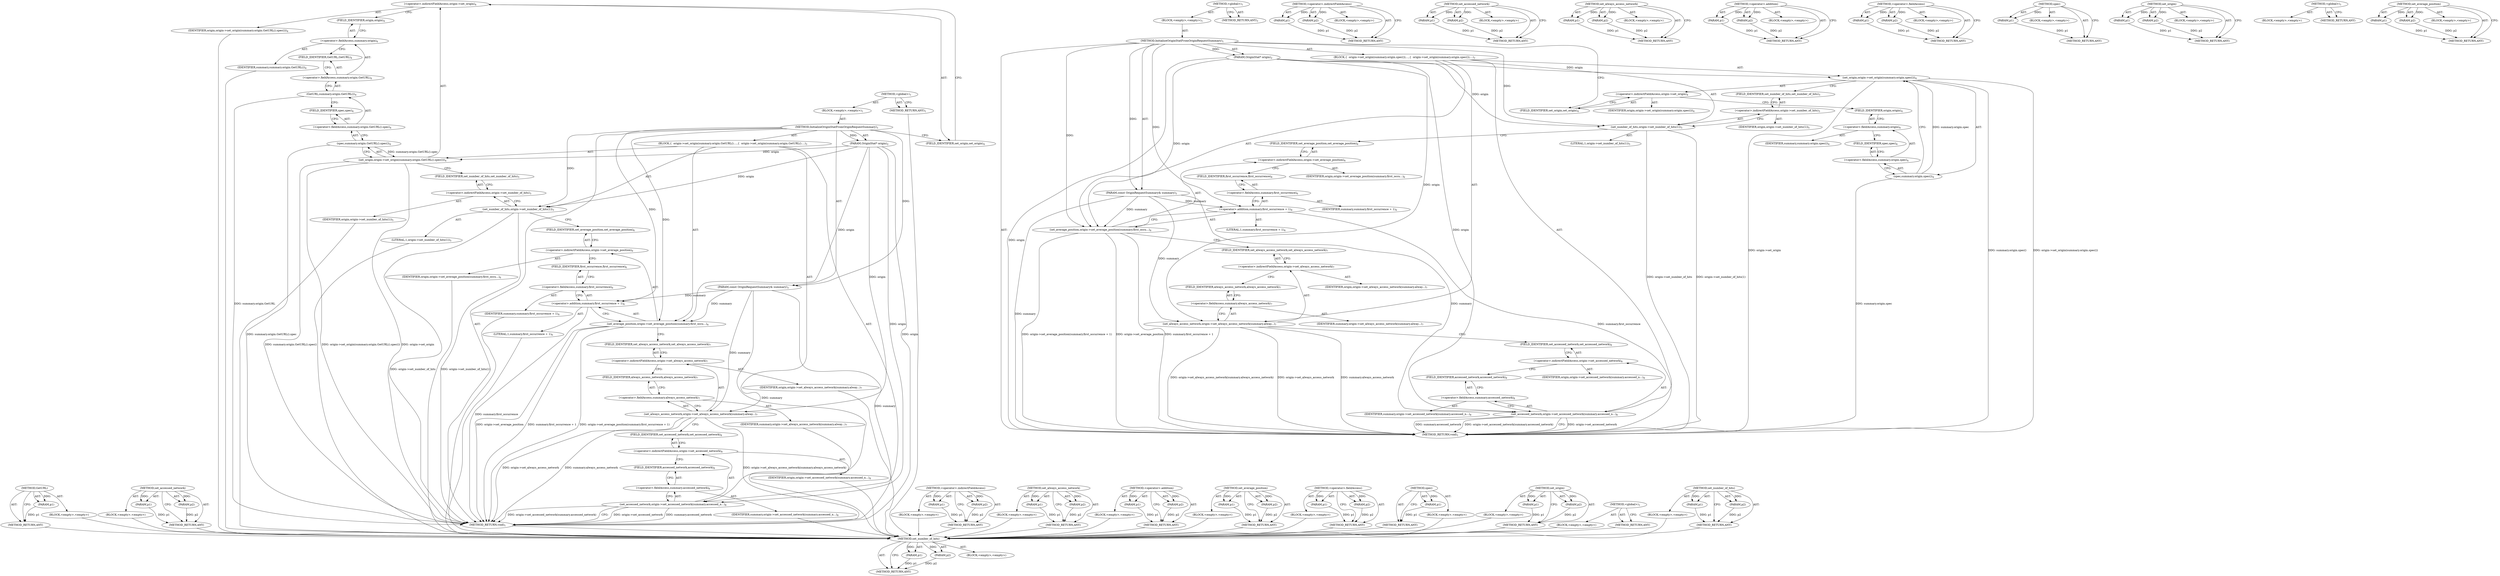 digraph "set_number_of_hits" {
vulnerable_90 [label=<(METHOD,set_number_of_hits)>];
vulnerable_91 [label=<(PARAM,p1)>];
vulnerable_92 [label=<(PARAM,p2)>];
vulnerable_93 [label=<(BLOCK,&lt;empty&gt;,&lt;empty&gt;)>];
vulnerable_94 [label=<(METHOD_RETURN,ANY)>];
vulnerable_6 [label=<(METHOD,&lt;global&gt;)<SUB>1</SUB>>];
vulnerable_7 [label=<(BLOCK,&lt;empty&gt;,&lt;empty&gt;)<SUB>1</SUB>>];
vulnerable_8 [label=<(METHOD,InitializeOriginStatFromOriginRequestSummary)<SUB>1</SUB>>];
vulnerable_9 [label=<(PARAM,OriginStat* origin)<SUB>2</SUB>>];
vulnerable_10 [label=<(PARAM,const OriginRequestSummary&amp; summary)<SUB>3</SUB>>];
vulnerable_11 [label=<(BLOCK,{
  origin-&gt;set_origin(summary.origin.spec());
...,{
  origin-&gt;set_origin(summary.origin.spec());
...)<SUB>3</SUB>>];
vulnerable_12 [label=<(set_origin,origin-&gt;set_origin(summary.origin.spec()))<SUB>4</SUB>>];
vulnerable_13 [label=<(&lt;operator&gt;.indirectFieldAccess,origin-&gt;set_origin)<SUB>4</SUB>>];
vulnerable_14 [label=<(IDENTIFIER,origin,origin-&gt;set_origin(summary.origin.spec()))<SUB>4</SUB>>];
vulnerable_15 [label=<(FIELD_IDENTIFIER,set_origin,set_origin)<SUB>4</SUB>>];
vulnerable_16 [label=<(spec,summary.origin.spec())<SUB>4</SUB>>];
vulnerable_17 [label=<(&lt;operator&gt;.fieldAccess,summary.origin.spec)<SUB>4</SUB>>];
vulnerable_18 [label=<(&lt;operator&gt;.fieldAccess,summary.origin)<SUB>4</SUB>>];
vulnerable_19 [label=<(IDENTIFIER,summary,summary.origin.spec())<SUB>4</SUB>>];
vulnerable_20 [label=<(FIELD_IDENTIFIER,origin,origin)<SUB>4</SUB>>];
vulnerable_21 [label=<(FIELD_IDENTIFIER,spec,spec)<SUB>4</SUB>>];
vulnerable_22 [label=<(set_number_of_hits,origin-&gt;set_number_of_hits(1))<SUB>5</SUB>>];
vulnerable_23 [label=<(&lt;operator&gt;.indirectFieldAccess,origin-&gt;set_number_of_hits)<SUB>5</SUB>>];
vulnerable_24 [label=<(IDENTIFIER,origin,origin-&gt;set_number_of_hits(1))<SUB>5</SUB>>];
vulnerable_25 [label=<(FIELD_IDENTIFIER,set_number_of_hits,set_number_of_hits)<SUB>5</SUB>>];
vulnerable_26 [label=<(LITERAL,1,origin-&gt;set_number_of_hits(1))<SUB>5</SUB>>];
vulnerable_27 [label=<(set_average_position,origin-&gt;set_average_position(summary.first_occu...)<SUB>6</SUB>>];
vulnerable_28 [label=<(&lt;operator&gt;.indirectFieldAccess,origin-&gt;set_average_position)<SUB>6</SUB>>];
vulnerable_29 [label=<(IDENTIFIER,origin,origin-&gt;set_average_position(summary.first_occu...)<SUB>6</SUB>>];
vulnerable_30 [label=<(FIELD_IDENTIFIER,set_average_position,set_average_position)<SUB>6</SUB>>];
vulnerable_31 [label=<(&lt;operator&gt;.addition,summary.first_occurrence + 1)<SUB>6</SUB>>];
vulnerable_32 [label=<(&lt;operator&gt;.fieldAccess,summary.first_occurrence)<SUB>6</SUB>>];
vulnerable_33 [label=<(IDENTIFIER,summary,summary.first_occurrence + 1)<SUB>6</SUB>>];
vulnerable_34 [label=<(FIELD_IDENTIFIER,first_occurrence,first_occurrence)<SUB>6</SUB>>];
vulnerable_35 [label=<(LITERAL,1,summary.first_occurrence + 1)<SUB>6</SUB>>];
vulnerable_36 [label=<(set_always_access_network,origin-&gt;set_always_access_network(summary.alway...)<SUB>7</SUB>>];
vulnerable_37 [label=<(&lt;operator&gt;.indirectFieldAccess,origin-&gt;set_always_access_network)<SUB>7</SUB>>];
vulnerable_38 [label=<(IDENTIFIER,origin,origin-&gt;set_always_access_network(summary.alway...)<SUB>7</SUB>>];
vulnerable_39 [label=<(FIELD_IDENTIFIER,set_always_access_network,set_always_access_network)<SUB>7</SUB>>];
vulnerable_40 [label=<(&lt;operator&gt;.fieldAccess,summary.always_access_network)<SUB>7</SUB>>];
vulnerable_41 [label=<(IDENTIFIER,summary,origin-&gt;set_always_access_network(summary.alway...)<SUB>7</SUB>>];
vulnerable_42 [label=<(FIELD_IDENTIFIER,always_access_network,always_access_network)<SUB>7</SUB>>];
vulnerable_43 [label=<(set_accessed_network,origin-&gt;set_accessed_network(summary.accessed_n...)<SUB>8</SUB>>];
vulnerable_44 [label=<(&lt;operator&gt;.indirectFieldAccess,origin-&gt;set_accessed_network)<SUB>8</SUB>>];
vulnerable_45 [label=<(IDENTIFIER,origin,origin-&gt;set_accessed_network(summary.accessed_n...)<SUB>8</SUB>>];
vulnerable_46 [label=<(FIELD_IDENTIFIER,set_accessed_network,set_accessed_network)<SUB>8</SUB>>];
vulnerable_47 [label=<(&lt;operator&gt;.fieldAccess,summary.accessed_network)<SUB>8</SUB>>];
vulnerable_48 [label=<(IDENTIFIER,summary,origin-&gt;set_accessed_network(summary.accessed_n...)<SUB>8</SUB>>];
vulnerable_49 [label=<(FIELD_IDENTIFIER,accessed_network,accessed_network)<SUB>8</SUB>>];
vulnerable_50 [label=<(METHOD_RETURN,void)<SUB>1</SUB>>];
vulnerable_52 [label=<(METHOD_RETURN,ANY)<SUB>1</SUB>>];
vulnerable_76 [label=<(METHOD,&lt;operator&gt;.indirectFieldAccess)>];
vulnerable_77 [label=<(PARAM,p1)>];
vulnerable_78 [label=<(PARAM,p2)>];
vulnerable_79 [label=<(BLOCK,&lt;empty&gt;,&lt;empty&gt;)>];
vulnerable_80 [label=<(METHOD_RETURN,ANY)>];
vulnerable_110 [label=<(METHOD,set_accessed_network)>];
vulnerable_111 [label=<(PARAM,p1)>];
vulnerable_112 [label=<(PARAM,p2)>];
vulnerable_113 [label=<(BLOCK,&lt;empty&gt;,&lt;empty&gt;)>];
vulnerable_114 [label=<(METHOD_RETURN,ANY)>];
vulnerable_105 [label=<(METHOD,set_always_access_network)>];
vulnerable_106 [label=<(PARAM,p1)>];
vulnerable_107 [label=<(PARAM,p2)>];
vulnerable_108 [label=<(BLOCK,&lt;empty&gt;,&lt;empty&gt;)>];
vulnerable_109 [label=<(METHOD_RETURN,ANY)>];
vulnerable_100 [label=<(METHOD,&lt;operator&gt;.addition)>];
vulnerable_101 [label=<(PARAM,p1)>];
vulnerable_102 [label=<(PARAM,p2)>];
vulnerable_103 [label=<(BLOCK,&lt;empty&gt;,&lt;empty&gt;)>];
vulnerable_104 [label=<(METHOD_RETURN,ANY)>];
vulnerable_85 [label=<(METHOD,&lt;operator&gt;.fieldAccess)>];
vulnerable_86 [label=<(PARAM,p1)>];
vulnerable_87 [label=<(PARAM,p2)>];
vulnerable_88 [label=<(BLOCK,&lt;empty&gt;,&lt;empty&gt;)>];
vulnerable_89 [label=<(METHOD_RETURN,ANY)>];
vulnerable_81 [label=<(METHOD,spec)>];
vulnerable_82 [label=<(PARAM,p1)>];
vulnerable_83 [label=<(BLOCK,&lt;empty&gt;,&lt;empty&gt;)>];
vulnerable_84 [label=<(METHOD_RETURN,ANY)>];
vulnerable_71 [label=<(METHOD,set_origin)>];
vulnerable_72 [label=<(PARAM,p1)>];
vulnerable_73 [label=<(PARAM,p2)>];
vulnerable_74 [label=<(BLOCK,&lt;empty&gt;,&lt;empty&gt;)>];
vulnerable_75 [label=<(METHOD_RETURN,ANY)>];
vulnerable_65 [label=<(METHOD,&lt;global&gt;)<SUB>1</SUB>>];
vulnerable_66 [label=<(BLOCK,&lt;empty&gt;,&lt;empty&gt;)>];
vulnerable_67 [label=<(METHOD_RETURN,ANY)>];
vulnerable_95 [label=<(METHOD,set_average_position)>];
vulnerable_96 [label=<(PARAM,p1)>];
vulnerable_97 [label=<(PARAM,p2)>];
vulnerable_98 [label=<(BLOCK,&lt;empty&gt;,&lt;empty&gt;)>];
vulnerable_99 [label=<(METHOD_RETURN,ANY)>];
fixed_93 [label=<(METHOD,GetURL)>];
fixed_94 [label=<(PARAM,p1)>];
fixed_95 [label=<(BLOCK,&lt;empty&gt;,&lt;empty&gt;)>];
fixed_96 [label=<(METHOD_RETURN,ANY)>];
fixed_117 [label=<(METHOD,set_accessed_network)>];
fixed_118 [label=<(PARAM,p1)>];
fixed_119 [label=<(PARAM,p2)>];
fixed_120 [label=<(BLOCK,&lt;empty&gt;,&lt;empty&gt;)>];
fixed_121 [label=<(METHOD_RETURN,ANY)>];
fixed_6 [label=<(METHOD,&lt;global&gt;)<SUB>1</SUB>>];
fixed_7 [label=<(BLOCK,&lt;empty&gt;,&lt;empty&gt;)<SUB>1</SUB>>];
fixed_8 [label=<(METHOD,InitializeOriginStatFromOriginRequestSummary)<SUB>1</SUB>>];
fixed_9 [label=<(PARAM,OriginStat* origin)<SUB>2</SUB>>];
fixed_10 [label=<(PARAM,const OriginRequestSummary&amp; summary)<SUB>3</SUB>>];
fixed_11 [label=<(BLOCK,{
  origin-&gt;set_origin(summary.origin.GetURL()....,{
  origin-&gt;set_origin(summary.origin.GetURL()....)<SUB>3</SUB>>];
fixed_12 [label=<(set_origin,origin-&gt;set_origin(summary.origin.GetURL().spec()))<SUB>4</SUB>>];
fixed_13 [label=<(&lt;operator&gt;.indirectFieldAccess,origin-&gt;set_origin)<SUB>4</SUB>>];
fixed_14 [label=<(IDENTIFIER,origin,origin-&gt;set_origin(summary.origin.GetURL().spec()))<SUB>4</SUB>>];
fixed_15 [label=<(FIELD_IDENTIFIER,set_origin,set_origin)<SUB>4</SUB>>];
fixed_16 [label=<(spec,summary.origin.GetURL().spec())<SUB>4</SUB>>];
fixed_17 [label=<(&lt;operator&gt;.fieldAccess,summary.origin.GetURL().spec)<SUB>4</SUB>>];
fixed_18 [label=<(GetURL,summary.origin.GetURL())<SUB>4</SUB>>];
fixed_19 [label=<(&lt;operator&gt;.fieldAccess,summary.origin.GetURL)<SUB>4</SUB>>];
fixed_20 [label=<(&lt;operator&gt;.fieldAccess,summary.origin)<SUB>4</SUB>>];
fixed_21 [label=<(IDENTIFIER,summary,summary.origin.GetURL())<SUB>4</SUB>>];
fixed_22 [label=<(FIELD_IDENTIFIER,origin,origin)<SUB>4</SUB>>];
fixed_23 [label=<(FIELD_IDENTIFIER,GetURL,GetURL)<SUB>4</SUB>>];
fixed_24 [label=<(FIELD_IDENTIFIER,spec,spec)<SUB>4</SUB>>];
fixed_25 [label=<(set_number_of_hits,origin-&gt;set_number_of_hits(1))<SUB>5</SUB>>];
fixed_26 [label=<(&lt;operator&gt;.indirectFieldAccess,origin-&gt;set_number_of_hits)<SUB>5</SUB>>];
fixed_27 [label=<(IDENTIFIER,origin,origin-&gt;set_number_of_hits(1))<SUB>5</SUB>>];
fixed_28 [label=<(FIELD_IDENTIFIER,set_number_of_hits,set_number_of_hits)<SUB>5</SUB>>];
fixed_29 [label=<(LITERAL,1,origin-&gt;set_number_of_hits(1))<SUB>5</SUB>>];
fixed_30 [label=<(set_average_position,origin-&gt;set_average_position(summary.first_occu...)<SUB>6</SUB>>];
fixed_31 [label=<(&lt;operator&gt;.indirectFieldAccess,origin-&gt;set_average_position)<SUB>6</SUB>>];
fixed_32 [label=<(IDENTIFIER,origin,origin-&gt;set_average_position(summary.first_occu...)<SUB>6</SUB>>];
fixed_33 [label=<(FIELD_IDENTIFIER,set_average_position,set_average_position)<SUB>6</SUB>>];
fixed_34 [label=<(&lt;operator&gt;.addition,summary.first_occurrence + 1)<SUB>6</SUB>>];
fixed_35 [label=<(&lt;operator&gt;.fieldAccess,summary.first_occurrence)<SUB>6</SUB>>];
fixed_36 [label=<(IDENTIFIER,summary,summary.first_occurrence + 1)<SUB>6</SUB>>];
fixed_37 [label=<(FIELD_IDENTIFIER,first_occurrence,first_occurrence)<SUB>6</SUB>>];
fixed_38 [label=<(LITERAL,1,summary.first_occurrence + 1)<SUB>6</SUB>>];
fixed_39 [label=<(set_always_access_network,origin-&gt;set_always_access_network(summary.alway...)<SUB>7</SUB>>];
fixed_40 [label=<(&lt;operator&gt;.indirectFieldAccess,origin-&gt;set_always_access_network)<SUB>7</SUB>>];
fixed_41 [label=<(IDENTIFIER,origin,origin-&gt;set_always_access_network(summary.alway...)<SUB>7</SUB>>];
fixed_42 [label=<(FIELD_IDENTIFIER,set_always_access_network,set_always_access_network)<SUB>7</SUB>>];
fixed_43 [label=<(&lt;operator&gt;.fieldAccess,summary.always_access_network)<SUB>7</SUB>>];
fixed_44 [label=<(IDENTIFIER,summary,origin-&gt;set_always_access_network(summary.alway...)<SUB>7</SUB>>];
fixed_45 [label=<(FIELD_IDENTIFIER,always_access_network,always_access_network)<SUB>7</SUB>>];
fixed_46 [label=<(set_accessed_network,origin-&gt;set_accessed_network(summary.accessed_n...)<SUB>8</SUB>>];
fixed_47 [label=<(&lt;operator&gt;.indirectFieldAccess,origin-&gt;set_accessed_network)<SUB>8</SUB>>];
fixed_48 [label=<(IDENTIFIER,origin,origin-&gt;set_accessed_network(summary.accessed_n...)<SUB>8</SUB>>];
fixed_49 [label=<(FIELD_IDENTIFIER,set_accessed_network,set_accessed_network)<SUB>8</SUB>>];
fixed_50 [label=<(&lt;operator&gt;.fieldAccess,summary.accessed_network)<SUB>8</SUB>>];
fixed_51 [label=<(IDENTIFIER,summary,origin-&gt;set_accessed_network(summary.accessed_n...)<SUB>8</SUB>>];
fixed_52 [label=<(FIELD_IDENTIFIER,accessed_network,accessed_network)<SUB>8</SUB>>];
fixed_53 [label=<(METHOD_RETURN,void)<SUB>1</SUB>>];
fixed_55 [label=<(METHOD_RETURN,ANY)<SUB>1</SUB>>];
fixed_79 [label=<(METHOD,&lt;operator&gt;.indirectFieldAccess)>];
fixed_80 [label=<(PARAM,p1)>];
fixed_81 [label=<(PARAM,p2)>];
fixed_82 [label=<(BLOCK,&lt;empty&gt;,&lt;empty&gt;)>];
fixed_83 [label=<(METHOD_RETURN,ANY)>];
fixed_112 [label=<(METHOD,set_always_access_network)>];
fixed_113 [label=<(PARAM,p1)>];
fixed_114 [label=<(PARAM,p2)>];
fixed_115 [label=<(BLOCK,&lt;empty&gt;,&lt;empty&gt;)>];
fixed_116 [label=<(METHOD_RETURN,ANY)>];
fixed_107 [label=<(METHOD,&lt;operator&gt;.addition)>];
fixed_108 [label=<(PARAM,p1)>];
fixed_109 [label=<(PARAM,p2)>];
fixed_110 [label=<(BLOCK,&lt;empty&gt;,&lt;empty&gt;)>];
fixed_111 [label=<(METHOD_RETURN,ANY)>];
fixed_102 [label=<(METHOD,set_average_position)>];
fixed_103 [label=<(PARAM,p1)>];
fixed_104 [label=<(PARAM,p2)>];
fixed_105 [label=<(BLOCK,&lt;empty&gt;,&lt;empty&gt;)>];
fixed_106 [label=<(METHOD_RETURN,ANY)>];
fixed_88 [label=<(METHOD,&lt;operator&gt;.fieldAccess)>];
fixed_89 [label=<(PARAM,p1)>];
fixed_90 [label=<(PARAM,p2)>];
fixed_91 [label=<(BLOCK,&lt;empty&gt;,&lt;empty&gt;)>];
fixed_92 [label=<(METHOD_RETURN,ANY)>];
fixed_84 [label=<(METHOD,spec)>];
fixed_85 [label=<(PARAM,p1)>];
fixed_86 [label=<(BLOCK,&lt;empty&gt;,&lt;empty&gt;)>];
fixed_87 [label=<(METHOD_RETURN,ANY)>];
fixed_74 [label=<(METHOD,set_origin)>];
fixed_75 [label=<(PARAM,p1)>];
fixed_76 [label=<(PARAM,p2)>];
fixed_77 [label=<(BLOCK,&lt;empty&gt;,&lt;empty&gt;)>];
fixed_78 [label=<(METHOD_RETURN,ANY)>];
fixed_68 [label=<(METHOD,&lt;global&gt;)<SUB>1</SUB>>];
fixed_69 [label=<(BLOCK,&lt;empty&gt;,&lt;empty&gt;)>];
fixed_70 [label=<(METHOD_RETURN,ANY)>];
fixed_97 [label=<(METHOD,set_number_of_hits)>];
fixed_98 [label=<(PARAM,p1)>];
fixed_99 [label=<(PARAM,p2)>];
fixed_100 [label=<(BLOCK,&lt;empty&gt;,&lt;empty&gt;)>];
fixed_101 [label=<(METHOD_RETURN,ANY)>];
vulnerable_90 -> vulnerable_91  [key=0, label="AST: "];
vulnerable_90 -> vulnerable_91  [key=1, label="DDG: "];
vulnerable_90 -> vulnerable_93  [key=0, label="AST: "];
vulnerable_90 -> vulnerable_92  [key=0, label="AST: "];
vulnerable_90 -> vulnerable_92  [key=1, label="DDG: "];
vulnerable_90 -> vulnerable_94  [key=0, label="AST: "];
vulnerable_90 -> vulnerable_94  [key=1, label="CFG: "];
vulnerable_91 -> vulnerable_94  [key=0, label="DDG: p1"];
vulnerable_92 -> vulnerable_94  [key=0, label="DDG: p2"];
vulnerable_6 -> vulnerable_7  [key=0, label="AST: "];
vulnerable_6 -> vulnerable_52  [key=0, label="AST: "];
vulnerable_6 -> vulnerable_52  [key=1, label="CFG: "];
vulnerable_7 -> vulnerable_8  [key=0, label="AST: "];
vulnerable_8 -> vulnerable_9  [key=0, label="AST: "];
vulnerable_8 -> vulnerable_9  [key=1, label="DDG: "];
vulnerable_8 -> vulnerable_10  [key=0, label="AST: "];
vulnerable_8 -> vulnerable_10  [key=1, label="DDG: "];
vulnerable_8 -> vulnerable_11  [key=0, label="AST: "];
vulnerable_8 -> vulnerable_50  [key=0, label="AST: "];
vulnerable_8 -> vulnerable_15  [key=0, label="CFG: "];
vulnerable_8 -> vulnerable_22  [key=0, label="DDG: "];
vulnerable_8 -> vulnerable_27  [key=0, label="DDG: "];
vulnerable_8 -> vulnerable_31  [key=0, label="DDG: "];
vulnerable_9 -> vulnerable_50  [key=0, label="DDG: origin"];
vulnerable_9 -> vulnerable_12  [key=0, label="DDG: origin"];
vulnerable_9 -> vulnerable_22  [key=0, label="DDG: origin"];
vulnerable_9 -> vulnerable_27  [key=0, label="DDG: origin"];
vulnerable_9 -> vulnerable_36  [key=0, label="DDG: origin"];
vulnerable_9 -> vulnerable_43  [key=0, label="DDG: origin"];
vulnerable_10 -> vulnerable_50  [key=0, label="DDG: summary"];
vulnerable_10 -> vulnerable_27  [key=0, label="DDG: summary"];
vulnerable_10 -> vulnerable_36  [key=0, label="DDG: summary"];
vulnerable_10 -> vulnerable_43  [key=0, label="DDG: summary"];
vulnerable_10 -> vulnerable_31  [key=0, label="DDG: summary"];
vulnerable_11 -> vulnerable_12  [key=0, label="AST: "];
vulnerable_11 -> vulnerable_22  [key=0, label="AST: "];
vulnerable_11 -> vulnerable_27  [key=0, label="AST: "];
vulnerable_11 -> vulnerable_36  [key=0, label="AST: "];
vulnerable_11 -> vulnerable_43  [key=0, label="AST: "];
vulnerable_12 -> vulnerable_13  [key=0, label="AST: "];
vulnerable_12 -> vulnerable_16  [key=0, label="AST: "];
vulnerable_12 -> vulnerable_25  [key=0, label="CFG: "];
vulnerable_12 -> vulnerable_50  [key=0, label="DDG: origin-&gt;set_origin"];
vulnerable_12 -> vulnerable_50  [key=1, label="DDG: summary.origin.spec()"];
vulnerable_12 -> vulnerable_50  [key=2, label="DDG: origin-&gt;set_origin(summary.origin.spec())"];
vulnerable_13 -> vulnerable_14  [key=0, label="AST: "];
vulnerable_13 -> vulnerable_15  [key=0, label="AST: "];
vulnerable_13 -> vulnerable_20  [key=0, label="CFG: "];
vulnerable_15 -> vulnerable_13  [key=0, label="CFG: "];
vulnerable_16 -> vulnerable_17  [key=0, label="AST: "];
vulnerable_16 -> vulnerable_12  [key=0, label="CFG: "];
vulnerable_16 -> vulnerable_12  [key=1, label="DDG: summary.origin.spec"];
vulnerable_16 -> vulnerable_50  [key=0, label="DDG: summary.origin.spec"];
vulnerable_17 -> vulnerable_18  [key=0, label="AST: "];
vulnerable_17 -> vulnerable_21  [key=0, label="AST: "];
vulnerable_17 -> vulnerable_16  [key=0, label="CFG: "];
vulnerable_18 -> vulnerable_19  [key=0, label="AST: "];
vulnerable_18 -> vulnerable_20  [key=0, label="AST: "];
vulnerable_18 -> vulnerable_21  [key=0, label="CFG: "];
vulnerable_20 -> vulnerable_18  [key=0, label="CFG: "];
vulnerable_21 -> vulnerable_17  [key=0, label="CFG: "];
vulnerable_22 -> vulnerable_23  [key=0, label="AST: "];
vulnerable_22 -> vulnerable_26  [key=0, label="AST: "];
vulnerable_22 -> vulnerable_30  [key=0, label="CFG: "];
vulnerable_22 -> vulnerable_50  [key=0, label="DDG: origin-&gt;set_number_of_hits"];
vulnerable_22 -> vulnerable_50  [key=1, label="DDG: origin-&gt;set_number_of_hits(1)"];
vulnerable_23 -> vulnerable_24  [key=0, label="AST: "];
vulnerable_23 -> vulnerable_25  [key=0, label="AST: "];
vulnerable_23 -> vulnerable_22  [key=0, label="CFG: "];
vulnerable_25 -> vulnerable_23  [key=0, label="CFG: "];
vulnerable_27 -> vulnerable_28  [key=0, label="AST: "];
vulnerable_27 -> vulnerable_31  [key=0, label="AST: "];
vulnerable_27 -> vulnerable_39  [key=0, label="CFG: "];
vulnerable_27 -> vulnerable_50  [key=0, label="DDG: origin-&gt;set_average_position"];
vulnerable_27 -> vulnerable_50  [key=1, label="DDG: summary.first_occurrence + 1"];
vulnerable_27 -> vulnerable_50  [key=2, label="DDG: origin-&gt;set_average_position(summary.first_occurrence + 1)"];
vulnerable_28 -> vulnerable_29  [key=0, label="AST: "];
vulnerable_28 -> vulnerable_30  [key=0, label="AST: "];
vulnerable_28 -> vulnerable_34  [key=0, label="CFG: "];
vulnerable_30 -> vulnerable_28  [key=0, label="CFG: "];
vulnerable_31 -> vulnerable_32  [key=0, label="AST: "];
vulnerable_31 -> vulnerable_35  [key=0, label="AST: "];
vulnerable_31 -> vulnerable_27  [key=0, label="CFG: "];
vulnerable_31 -> vulnerable_50  [key=0, label="DDG: summary.first_occurrence"];
vulnerable_32 -> vulnerable_33  [key=0, label="AST: "];
vulnerable_32 -> vulnerable_34  [key=0, label="AST: "];
vulnerable_32 -> vulnerable_31  [key=0, label="CFG: "];
vulnerable_34 -> vulnerable_32  [key=0, label="CFG: "];
vulnerable_36 -> vulnerable_37  [key=0, label="AST: "];
vulnerable_36 -> vulnerable_40  [key=0, label="AST: "];
vulnerable_36 -> vulnerable_46  [key=0, label="CFG: "];
vulnerable_36 -> vulnerable_50  [key=0, label="DDG: origin-&gt;set_always_access_network"];
vulnerable_36 -> vulnerable_50  [key=1, label="DDG: summary.always_access_network"];
vulnerable_36 -> vulnerable_50  [key=2, label="DDG: origin-&gt;set_always_access_network(summary.always_access_network)"];
vulnerable_37 -> vulnerable_38  [key=0, label="AST: "];
vulnerable_37 -> vulnerable_39  [key=0, label="AST: "];
vulnerable_37 -> vulnerable_42  [key=0, label="CFG: "];
vulnerable_39 -> vulnerable_37  [key=0, label="CFG: "];
vulnerable_40 -> vulnerable_41  [key=0, label="AST: "];
vulnerable_40 -> vulnerable_42  [key=0, label="AST: "];
vulnerable_40 -> vulnerable_36  [key=0, label="CFG: "];
vulnerable_42 -> vulnerable_40  [key=0, label="CFG: "];
vulnerable_43 -> vulnerable_44  [key=0, label="AST: "];
vulnerable_43 -> vulnerable_47  [key=0, label="AST: "];
vulnerable_43 -> vulnerable_50  [key=0, label="CFG: "];
vulnerable_43 -> vulnerable_50  [key=1, label="DDG: origin-&gt;set_accessed_network"];
vulnerable_43 -> vulnerable_50  [key=2, label="DDG: summary.accessed_network"];
vulnerable_43 -> vulnerable_50  [key=3, label="DDG: origin-&gt;set_accessed_network(summary.accessed_network)"];
vulnerable_44 -> vulnerable_45  [key=0, label="AST: "];
vulnerable_44 -> vulnerable_46  [key=0, label="AST: "];
vulnerable_44 -> vulnerable_49  [key=0, label="CFG: "];
vulnerable_46 -> vulnerable_44  [key=0, label="CFG: "];
vulnerable_47 -> vulnerable_48  [key=0, label="AST: "];
vulnerable_47 -> vulnerable_49  [key=0, label="AST: "];
vulnerable_47 -> vulnerable_43  [key=0, label="CFG: "];
vulnerable_49 -> vulnerable_47  [key=0, label="CFG: "];
vulnerable_76 -> vulnerable_77  [key=0, label="AST: "];
vulnerable_76 -> vulnerable_77  [key=1, label="DDG: "];
vulnerable_76 -> vulnerable_79  [key=0, label="AST: "];
vulnerable_76 -> vulnerable_78  [key=0, label="AST: "];
vulnerable_76 -> vulnerable_78  [key=1, label="DDG: "];
vulnerable_76 -> vulnerable_80  [key=0, label="AST: "];
vulnerable_76 -> vulnerable_80  [key=1, label="CFG: "];
vulnerable_77 -> vulnerable_80  [key=0, label="DDG: p1"];
vulnerable_78 -> vulnerable_80  [key=0, label="DDG: p2"];
vulnerable_110 -> vulnerable_111  [key=0, label="AST: "];
vulnerable_110 -> vulnerable_111  [key=1, label="DDG: "];
vulnerable_110 -> vulnerable_113  [key=0, label="AST: "];
vulnerable_110 -> vulnerable_112  [key=0, label="AST: "];
vulnerable_110 -> vulnerable_112  [key=1, label="DDG: "];
vulnerable_110 -> vulnerable_114  [key=0, label="AST: "];
vulnerable_110 -> vulnerable_114  [key=1, label="CFG: "];
vulnerable_111 -> vulnerable_114  [key=0, label="DDG: p1"];
vulnerable_112 -> vulnerable_114  [key=0, label="DDG: p2"];
vulnerable_105 -> vulnerable_106  [key=0, label="AST: "];
vulnerable_105 -> vulnerable_106  [key=1, label="DDG: "];
vulnerable_105 -> vulnerable_108  [key=0, label="AST: "];
vulnerable_105 -> vulnerable_107  [key=0, label="AST: "];
vulnerable_105 -> vulnerable_107  [key=1, label="DDG: "];
vulnerable_105 -> vulnerable_109  [key=0, label="AST: "];
vulnerable_105 -> vulnerable_109  [key=1, label="CFG: "];
vulnerable_106 -> vulnerable_109  [key=0, label="DDG: p1"];
vulnerable_107 -> vulnerable_109  [key=0, label="DDG: p2"];
vulnerable_100 -> vulnerable_101  [key=0, label="AST: "];
vulnerable_100 -> vulnerable_101  [key=1, label="DDG: "];
vulnerable_100 -> vulnerable_103  [key=0, label="AST: "];
vulnerable_100 -> vulnerable_102  [key=0, label="AST: "];
vulnerable_100 -> vulnerable_102  [key=1, label="DDG: "];
vulnerable_100 -> vulnerable_104  [key=0, label="AST: "];
vulnerable_100 -> vulnerable_104  [key=1, label="CFG: "];
vulnerable_101 -> vulnerable_104  [key=0, label="DDG: p1"];
vulnerable_102 -> vulnerable_104  [key=0, label="DDG: p2"];
vulnerable_85 -> vulnerable_86  [key=0, label="AST: "];
vulnerable_85 -> vulnerable_86  [key=1, label="DDG: "];
vulnerable_85 -> vulnerable_88  [key=0, label="AST: "];
vulnerable_85 -> vulnerable_87  [key=0, label="AST: "];
vulnerable_85 -> vulnerable_87  [key=1, label="DDG: "];
vulnerable_85 -> vulnerable_89  [key=0, label="AST: "];
vulnerable_85 -> vulnerable_89  [key=1, label="CFG: "];
vulnerable_86 -> vulnerable_89  [key=0, label="DDG: p1"];
vulnerable_87 -> vulnerable_89  [key=0, label="DDG: p2"];
vulnerable_81 -> vulnerable_82  [key=0, label="AST: "];
vulnerable_81 -> vulnerable_82  [key=1, label="DDG: "];
vulnerable_81 -> vulnerable_83  [key=0, label="AST: "];
vulnerable_81 -> vulnerable_84  [key=0, label="AST: "];
vulnerable_81 -> vulnerable_84  [key=1, label="CFG: "];
vulnerable_82 -> vulnerable_84  [key=0, label="DDG: p1"];
vulnerable_71 -> vulnerable_72  [key=0, label="AST: "];
vulnerable_71 -> vulnerable_72  [key=1, label="DDG: "];
vulnerable_71 -> vulnerable_74  [key=0, label="AST: "];
vulnerable_71 -> vulnerable_73  [key=0, label="AST: "];
vulnerable_71 -> vulnerable_73  [key=1, label="DDG: "];
vulnerable_71 -> vulnerable_75  [key=0, label="AST: "];
vulnerable_71 -> vulnerable_75  [key=1, label="CFG: "];
vulnerable_72 -> vulnerable_75  [key=0, label="DDG: p1"];
vulnerable_73 -> vulnerable_75  [key=0, label="DDG: p2"];
vulnerable_65 -> vulnerable_66  [key=0, label="AST: "];
vulnerable_65 -> vulnerable_67  [key=0, label="AST: "];
vulnerable_65 -> vulnerable_67  [key=1, label="CFG: "];
vulnerable_95 -> vulnerable_96  [key=0, label="AST: "];
vulnerable_95 -> vulnerable_96  [key=1, label="DDG: "];
vulnerable_95 -> vulnerable_98  [key=0, label="AST: "];
vulnerable_95 -> vulnerable_97  [key=0, label="AST: "];
vulnerable_95 -> vulnerable_97  [key=1, label="DDG: "];
vulnerable_95 -> vulnerable_99  [key=0, label="AST: "];
vulnerable_95 -> vulnerable_99  [key=1, label="CFG: "];
vulnerable_96 -> vulnerable_99  [key=0, label="DDG: p1"];
vulnerable_97 -> vulnerable_99  [key=0, label="DDG: p2"];
fixed_93 -> fixed_94  [key=0, label="AST: "];
fixed_93 -> fixed_94  [key=1, label="DDG: "];
fixed_93 -> fixed_95  [key=0, label="AST: "];
fixed_93 -> fixed_96  [key=0, label="AST: "];
fixed_93 -> fixed_96  [key=1, label="CFG: "];
fixed_94 -> fixed_96  [key=0, label="DDG: p1"];
fixed_95 -> vulnerable_90  [key=0];
fixed_96 -> vulnerable_90  [key=0];
fixed_117 -> fixed_118  [key=0, label="AST: "];
fixed_117 -> fixed_118  [key=1, label="DDG: "];
fixed_117 -> fixed_120  [key=0, label="AST: "];
fixed_117 -> fixed_119  [key=0, label="AST: "];
fixed_117 -> fixed_119  [key=1, label="DDG: "];
fixed_117 -> fixed_121  [key=0, label="AST: "];
fixed_117 -> fixed_121  [key=1, label="CFG: "];
fixed_118 -> fixed_121  [key=0, label="DDG: p1"];
fixed_119 -> fixed_121  [key=0, label="DDG: p2"];
fixed_120 -> vulnerable_90  [key=0];
fixed_121 -> vulnerable_90  [key=0];
fixed_6 -> fixed_7  [key=0, label="AST: "];
fixed_6 -> fixed_55  [key=0, label="AST: "];
fixed_6 -> fixed_55  [key=1, label="CFG: "];
fixed_7 -> fixed_8  [key=0, label="AST: "];
fixed_8 -> fixed_9  [key=0, label="AST: "];
fixed_8 -> fixed_9  [key=1, label="DDG: "];
fixed_8 -> fixed_10  [key=0, label="AST: "];
fixed_8 -> fixed_10  [key=1, label="DDG: "];
fixed_8 -> fixed_11  [key=0, label="AST: "];
fixed_8 -> fixed_53  [key=0, label="AST: "];
fixed_8 -> fixed_15  [key=0, label="CFG: "];
fixed_8 -> fixed_25  [key=0, label="DDG: "];
fixed_8 -> fixed_30  [key=0, label="DDG: "];
fixed_8 -> fixed_34  [key=0, label="DDG: "];
fixed_9 -> fixed_53  [key=0, label="DDG: origin"];
fixed_9 -> fixed_12  [key=0, label="DDG: origin"];
fixed_9 -> fixed_25  [key=0, label="DDG: origin"];
fixed_9 -> fixed_30  [key=0, label="DDG: origin"];
fixed_9 -> fixed_39  [key=0, label="DDG: origin"];
fixed_9 -> fixed_46  [key=0, label="DDG: origin"];
fixed_10 -> fixed_53  [key=0, label="DDG: summary"];
fixed_10 -> fixed_30  [key=0, label="DDG: summary"];
fixed_10 -> fixed_39  [key=0, label="DDG: summary"];
fixed_10 -> fixed_46  [key=0, label="DDG: summary"];
fixed_10 -> fixed_34  [key=0, label="DDG: summary"];
fixed_11 -> fixed_12  [key=0, label="AST: "];
fixed_11 -> fixed_25  [key=0, label="AST: "];
fixed_11 -> fixed_30  [key=0, label="AST: "];
fixed_11 -> fixed_39  [key=0, label="AST: "];
fixed_11 -> fixed_46  [key=0, label="AST: "];
fixed_12 -> fixed_13  [key=0, label="AST: "];
fixed_12 -> fixed_16  [key=0, label="AST: "];
fixed_12 -> fixed_28  [key=0, label="CFG: "];
fixed_12 -> fixed_53  [key=0, label="DDG: origin-&gt;set_origin"];
fixed_12 -> fixed_53  [key=1, label="DDG: summary.origin.GetURL().spec()"];
fixed_12 -> fixed_53  [key=2, label="DDG: origin-&gt;set_origin(summary.origin.GetURL().spec())"];
fixed_13 -> fixed_14  [key=0, label="AST: "];
fixed_13 -> fixed_15  [key=0, label="AST: "];
fixed_13 -> fixed_22  [key=0, label="CFG: "];
fixed_14 -> vulnerable_90  [key=0];
fixed_15 -> fixed_13  [key=0, label="CFG: "];
fixed_16 -> fixed_17  [key=0, label="AST: "];
fixed_16 -> fixed_12  [key=0, label="CFG: "];
fixed_16 -> fixed_12  [key=1, label="DDG: summary.origin.GetURL().spec"];
fixed_16 -> fixed_53  [key=0, label="DDG: summary.origin.GetURL().spec"];
fixed_17 -> fixed_18  [key=0, label="AST: "];
fixed_17 -> fixed_24  [key=0, label="AST: "];
fixed_17 -> fixed_16  [key=0, label="CFG: "];
fixed_18 -> fixed_19  [key=0, label="AST: "];
fixed_18 -> fixed_24  [key=0, label="CFG: "];
fixed_18 -> fixed_53  [key=0, label="DDG: summary.origin.GetURL"];
fixed_19 -> fixed_20  [key=0, label="AST: "];
fixed_19 -> fixed_23  [key=0, label="AST: "];
fixed_19 -> fixed_18  [key=0, label="CFG: "];
fixed_20 -> fixed_21  [key=0, label="AST: "];
fixed_20 -> fixed_22  [key=0, label="AST: "];
fixed_20 -> fixed_23  [key=0, label="CFG: "];
fixed_21 -> vulnerable_90  [key=0];
fixed_22 -> fixed_20  [key=0, label="CFG: "];
fixed_23 -> fixed_19  [key=0, label="CFG: "];
fixed_24 -> fixed_17  [key=0, label="CFG: "];
fixed_25 -> fixed_26  [key=0, label="AST: "];
fixed_25 -> fixed_29  [key=0, label="AST: "];
fixed_25 -> fixed_33  [key=0, label="CFG: "];
fixed_25 -> fixed_53  [key=0, label="DDG: origin-&gt;set_number_of_hits"];
fixed_25 -> fixed_53  [key=1, label="DDG: origin-&gt;set_number_of_hits(1)"];
fixed_26 -> fixed_27  [key=0, label="AST: "];
fixed_26 -> fixed_28  [key=0, label="AST: "];
fixed_26 -> fixed_25  [key=0, label="CFG: "];
fixed_27 -> vulnerable_90  [key=0];
fixed_28 -> fixed_26  [key=0, label="CFG: "];
fixed_29 -> vulnerable_90  [key=0];
fixed_30 -> fixed_31  [key=0, label="AST: "];
fixed_30 -> fixed_34  [key=0, label="AST: "];
fixed_30 -> fixed_42  [key=0, label="CFG: "];
fixed_30 -> fixed_53  [key=0, label="DDG: origin-&gt;set_average_position"];
fixed_30 -> fixed_53  [key=1, label="DDG: summary.first_occurrence + 1"];
fixed_30 -> fixed_53  [key=2, label="DDG: origin-&gt;set_average_position(summary.first_occurrence + 1)"];
fixed_31 -> fixed_32  [key=0, label="AST: "];
fixed_31 -> fixed_33  [key=0, label="AST: "];
fixed_31 -> fixed_37  [key=0, label="CFG: "];
fixed_32 -> vulnerable_90  [key=0];
fixed_33 -> fixed_31  [key=0, label="CFG: "];
fixed_34 -> fixed_35  [key=0, label="AST: "];
fixed_34 -> fixed_38  [key=0, label="AST: "];
fixed_34 -> fixed_30  [key=0, label="CFG: "];
fixed_34 -> fixed_53  [key=0, label="DDG: summary.first_occurrence"];
fixed_35 -> fixed_36  [key=0, label="AST: "];
fixed_35 -> fixed_37  [key=0, label="AST: "];
fixed_35 -> fixed_34  [key=0, label="CFG: "];
fixed_36 -> vulnerable_90  [key=0];
fixed_37 -> fixed_35  [key=0, label="CFG: "];
fixed_38 -> vulnerable_90  [key=0];
fixed_39 -> fixed_40  [key=0, label="AST: "];
fixed_39 -> fixed_43  [key=0, label="AST: "];
fixed_39 -> fixed_49  [key=0, label="CFG: "];
fixed_39 -> fixed_53  [key=0, label="DDG: origin-&gt;set_always_access_network"];
fixed_39 -> fixed_53  [key=1, label="DDG: summary.always_access_network"];
fixed_39 -> fixed_53  [key=2, label="DDG: origin-&gt;set_always_access_network(summary.always_access_network)"];
fixed_40 -> fixed_41  [key=0, label="AST: "];
fixed_40 -> fixed_42  [key=0, label="AST: "];
fixed_40 -> fixed_45  [key=0, label="CFG: "];
fixed_41 -> vulnerable_90  [key=0];
fixed_42 -> fixed_40  [key=0, label="CFG: "];
fixed_43 -> fixed_44  [key=0, label="AST: "];
fixed_43 -> fixed_45  [key=0, label="AST: "];
fixed_43 -> fixed_39  [key=0, label="CFG: "];
fixed_44 -> vulnerable_90  [key=0];
fixed_45 -> fixed_43  [key=0, label="CFG: "];
fixed_46 -> fixed_47  [key=0, label="AST: "];
fixed_46 -> fixed_50  [key=0, label="AST: "];
fixed_46 -> fixed_53  [key=0, label="CFG: "];
fixed_46 -> fixed_53  [key=1, label="DDG: origin-&gt;set_accessed_network"];
fixed_46 -> fixed_53  [key=2, label="DDG: summary.accessed_network"];
fixed_46 -> fixed_53  [key=3, label="DDG: origin-&gt;set_accessed_network(summary.accessed_network)"];
fixed_47 -> fixed_48  [key=0, label="AST: "];
fixed_47 -> fixed_49  [key=0, label="AST: "];
fixed_47 -> fixed_52  [key=0, label="CFG: "];
fixed_48 -> vulnerable_90  [key=0];
fixed_49 -> fixed_47  [key=0, label="CFG: "];
fixed_50 -> fixed_51  [key=0, label="AST: "];
fixed_50 -> fixed_52  [key=0, label="AST: "];
fixed_50 -> fixed_46  [key=0, label="CFG: "];
fixed_51 -> vulnerable_90  [key=0];
fixed_52 -> fixed_50  [key=0, label="CFG: "];
fixed_53 -> vulnerable_90  [key=0];
fixed_55 -> vulnerable_90  [key=0];
fixed_79 -> fixed_80  [key=0, label="AST: "];
fixed_79 -> fixed_80  [key=1, label="DDG: "];
fixed_79 -> fixed_82  [key=0, label="AST: "];
fixed_79 -> fixed_81  [key=0, label="AST: "];
fixed_79 -> fixed_81  [key=1, label="DDG: "];
fixed_79 -> fixed_83  [key=0, label="AST: "];
fixed_79 -> fixed_83  [key=1, label="CFG: "];
fixed_80 -> fixed_83  [key=0, label="DDG: p1"];
fixed_81 -> fixed_83  [key=0, label="DDG: p2"];
fixed_82 -> vulnerable_90  [key=0];
fixed_83 -> vulnerable_90  [key=0];
fixed_112 -> fixed_113  [key=0, label="AST: "];
fixed_112 -> fixed_113  [key=1, label="DDG: "];
fixed_112 -> fixed_115  [key=0, label="AST: "];
fixed_112 -> fixed_114  [key=0, label="AST: "];
fixed_112 -> fixed_114  [key=1, label="DDG: "];
fixed_112 -> fixed_116  [key=0, label="AST: "];
fixed_112 -> fixed_116  [key=1, label="CFG: "];
fixed_113 -> fixed_116  [key=0, label="DDG: p1"];
fixed_114 -> fixed_116  [key=0, label="DDG: p2"];
fixed_115 -> vulnerable_90  [key=0];
fixed_116 -> vulnerable_90  [key=0];
fixed_107 -> fixed_108  [key=0, label="AST: "];
fixed_107 -> fixed_108  [key=1, label="DDG: "];
fixed_107 -> fixed_110  [key=0, label="AST: "];
fixed_107 -> fixed_109  [key=0, label="AST: "];
fixed_107 -> fixed_109  [key=1, label="DDG: "];
fixed_107 -> fixed_111  [key=0, label="AST: "];
fixed_107 -> fixed_111  [key=1, label="CFG: "];
fixed_108 -> fixed_111  [key=0, label="DDG: p1"];
fixed_109 -> fixed_111  [key=0, label="DDG: p2"];
fixed_110 -> vulnerable_90  [key=0];
fixed_111 -> vulnerable_90  [key=0];
fixed_102 -> fixed_103  [key=0, label="AST: "];
fixed_102 -> fixed_103  [key=1, label="DDG: "];
fixed_102 -> fixed_105  [key=0, label="AST: "];
fixed_102 -> fixed_104  [key=0, label="AST: "];
fixed_102 -> fixed_104  [key=1, label="DDG: "];
fixed_102 -> fixed_106  [key=0, label="AST: "];
fixed_102 -> fixed_106  [key=1, label="CFG: "];
fixed_103 -> fixed_106  [key=0, label="DDG: p1"];
fixed_104 -> fixed_106  [key=0, label="DDG: p2"];
fixed_105 -> vulnerable_90  [key=0];
fixed_106 -> vulnerable_90  [key=0];
fixed_88 -> fixed_89  [key=0, label="AST: "];
fixed_88 -> fixed_89  [key=1, label="DDG: "];
fixed_88 -> fixed_91  [key=0, label="AST: "];
fixed_88 -> fixed_90  [key=0, label="AST: "];
fixed_88 -> fixed_90  [key=1, label="DDG: "];
fixed_88 -> fixed_92  [key=0, label="AST: "];
fixed_88 -> fixed_92  [key=1, label="CFG: "];
fixed_89 -> fixed_92  [key=0, label="DDG: p1"];
fixed_90 -> fixed_92  [key=0, label="DDG: p2"];
fixed_91 -> vulnerable_90  [key=0];
fixed_92 -> vulnerable_90  [key=0];
fixed_84 -> fixed_85  [key=0, label="AST: "];
fixed_84 -> fixed_85  [key=1, label="DDG: "];
fixed_84 -> fixed_86  [key=0, label="AST: "];
fixed_84 -> fixed_87  [key=0, label="AST: "];
fixed_84 -> fixed_87  [key=1, label="CFG: "];
fixed_85 -> fixed_87  [key=0, label="DDG: p1"];
fixed_86 -> vulnerable_90  [key=0];
fixed_87 -> vulnerable_90  [key=0];
fixed_74 -> fixed_75  [key=0, label="AST: "];
fixed_74 -> fixed_75  [key=1, label="DDG: "];
fixed_74 -> fixed_77  [key=0, label="AST: "];
fixed_74 -> fixed_76  [key=0, label="AST: "];
fixed_74 -> fixed_76  [key=1, label="DDG: "];
fixed_74 -> fixed_78  [key=0, label="AST: "];
fixed_74 -> fixed_78  [key=1, label="CFG: "];
fixed_75 -> fixed_78  [key=0, label="DDG: p1"];
fixed_76 -> fixed_78  [key=0, label="DDG: p2"];
fixed_77 -> vulnerable_90  [key=0];
fixed_78 -> vulnerable_90  [key=0];
fixed_68 -> fixed_69  [key=0, label="AST: "];
fixed_68 -> fixed_70  [key=0, label="AST: "];
fixed_68 -> fixed_70  [key=1, label="CFG: "];
fixed_69 -> vulnerable_90  [key=0];
fixed_70 -> vulnerable_90  [key=0];
fixed_97 -> fixed_98  [key=0, label="AST: "];
fixed_97 -> fixed_98  [key=1, label="DDG: "];
fixed_97 -> fixed_100  [key=0, label="AST: "];
fixed_97 -> fixed_99  [key=0, label="AST: "];
fixed_97 -> fixed_99  [key=1, label="DDG: "];
fixed_97 -> fixed_101  [key=0, label="AST: "];
fixed_97 -> fixed_101  [key=1, label="CFG: "];
fixed_98 -> fixed_101  [key=0, label="DDG: p1"];
fixed_99 -> fixed_101  [key=0, label="DDG: p2"];
fixed_100 -> vulnerable_90  [key=0];
fixed_101 -> vulnerable_90  [key=0];
}
